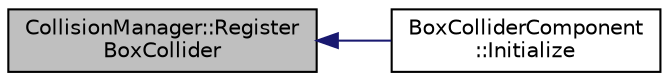 digraph "CollisionManager::RegisterBoxCollider"
{
  edge [fontname="Helvetica",fontsize="10",labelfontname="Helvetica",labelfontsize="10"];
  node [fontname="Helvetica",fontsize="10",shape=record];
  rankdir="LR";
  Node1 [label="CollisionManager::Register\lBoxCollider",height=0.2,width=0.4,color="black", fillcolor="grey75", style="filled", fontcolor="black"];
  Node1 -> Node2 [dir="back",color="midnightblue",fontsize="10",style="solid",fontname="Helvetica"];
  Node2 [label="BoxColliderComponent\l::Initialize",height=0.2,width=0.4,color="black", fillcolor="white", style="filled",URL="$class_box_collider_component.html#a1696fea736870116974fa8f0738f5aa5"];
}
